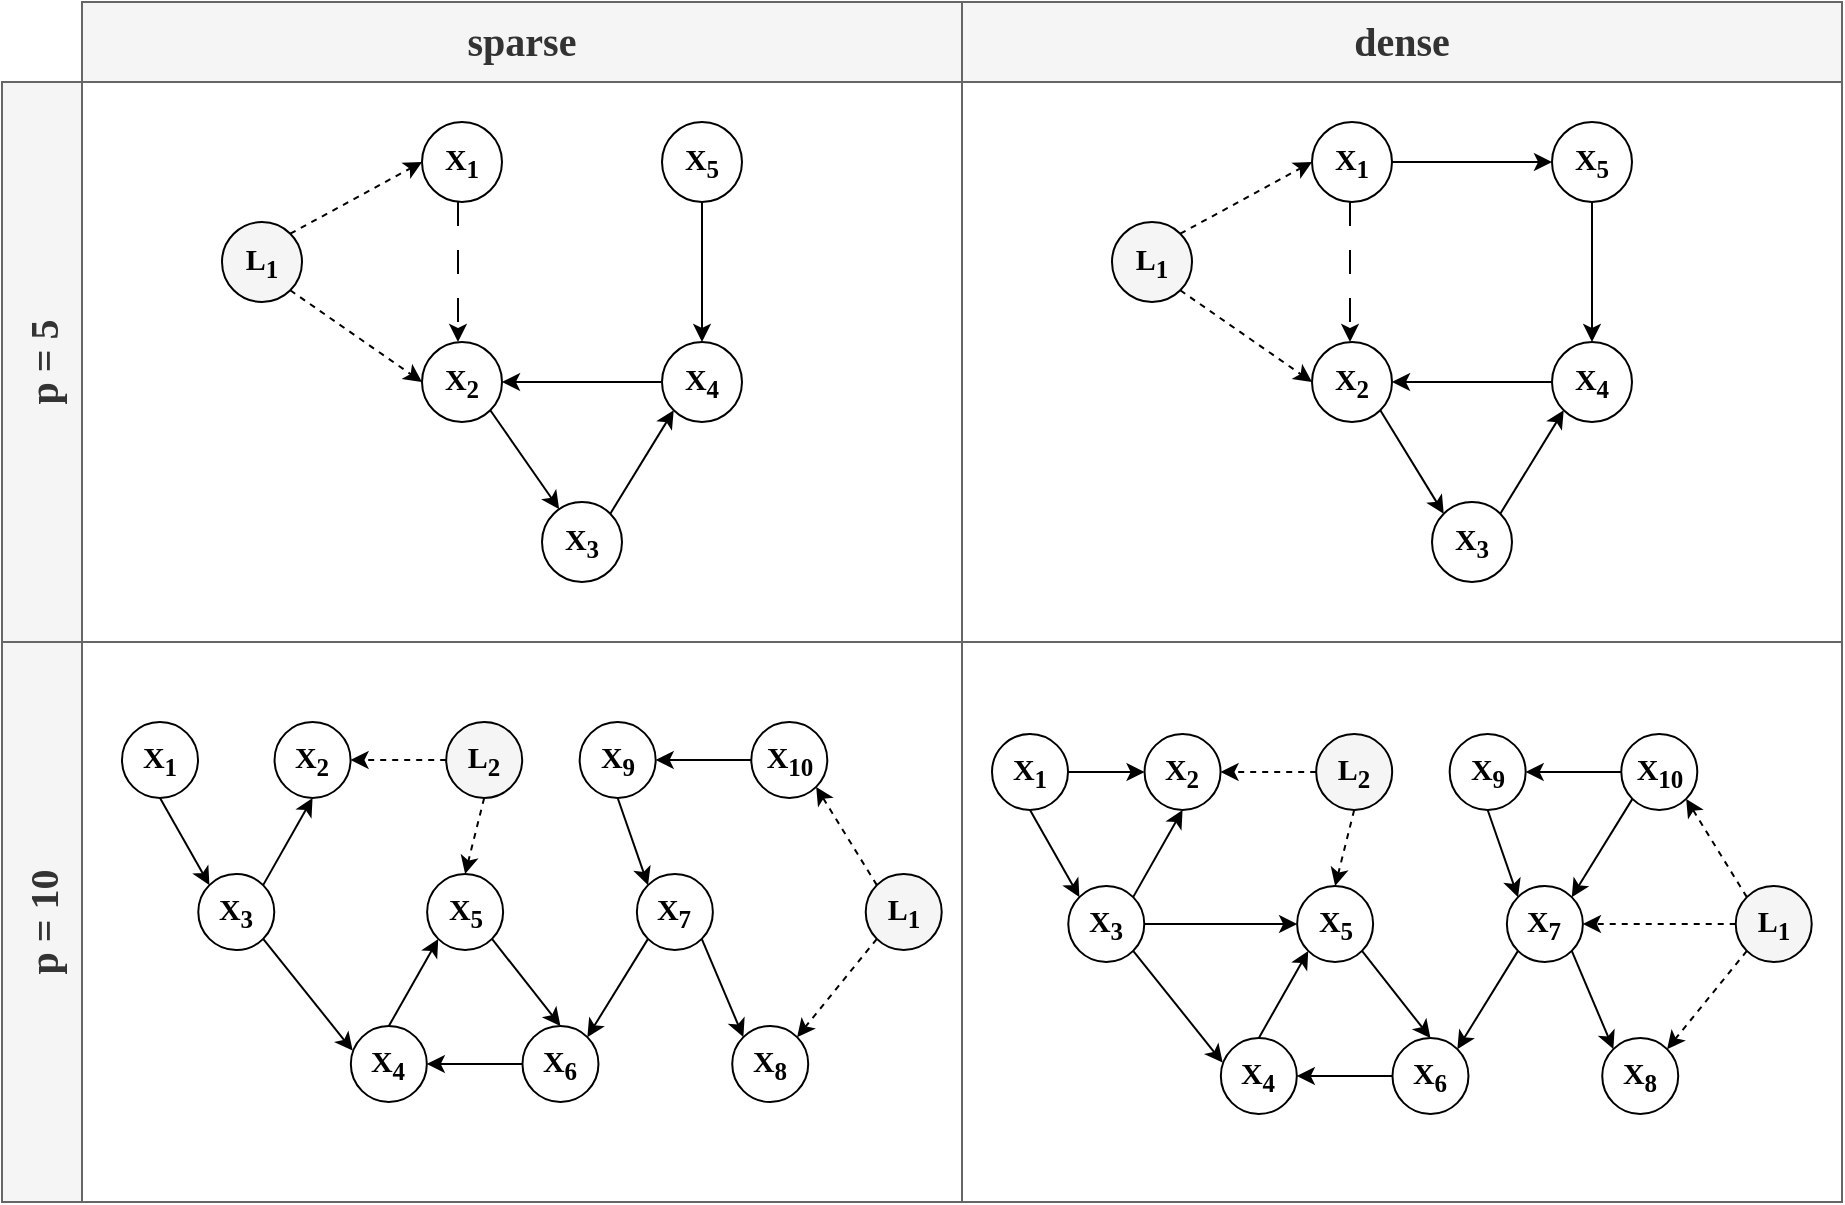 <mxfile version="21.1.8" type="device">
  <diagram id="3B03XYDXIa48sdE2aLpk" name="Page-1">
    <mxGraphModel dx="1004" dy="598" grid="1" gridSize="10" guides="1" tooltips="1" connect="1" arrows="1" fold="1" page="1" pageScale="1" pageWidth="1100" pageHeight="850" math="0" shadow="0">
      <root>
        <mxCell id="0" />
        <mxCell id="1" parent="0" />
        <mxCell id="KbIthd3pQMy6zMNx4K4I-1" value="&lt;font face=&quot;Times New Roman&quot; style=&quot;font-size: 20px;&quot;&gt;p = 5&lt;/font&gt;" style="swimlane;horizontal=0;whiteSpace=wrap;html=1;startSize=40;fillColor=#f5f5f5;fontColor=#333333;strokeColor=#666666;" parent="1" vertex="1">
          <mxGeometry x="200" y="40" width="920" height="280" as="geometry" />
        </mxCell>
        <mxCell id="KbIthd3pQMy6zMNx4K4I-2" value="&lt;font face=&quot;Times New Roman&quot; style=&quot;font-size: 20px;&quot;&gt;p = 10&lt;/font&gt;" style="swimlane;horizontal=0;whiteSpace=wrap;html=1;startSize=40;fillColor=#f5f5f5;fontColor=#333333;strokeColor=#666666;" parent="1" vertex="1">
          <mxGeometry x="200" y="320" width="920" height="280" as="geometry" />
        </mxCell>
        <mxCell id="KbIthd3pQMy6zMNx4K4I-3" value="&lt;b style=&quot;border-color: var(--border-color); font-family: Helvetica;&quot;&gt;&lt;font style=&quot;border-color: var(--border-color); font-size: 20px;&quot; face=&quot;Times New Roman&quot;&gt;sparse&lt;/font&gt;&lt;/b&gt;" style="swimlane;whiteSpace=wrap;html=1;fontFamily=Times New Roman;fontSize=17;startSize=40;fillColor=#f5f5f5;fontColor=#333333;strokeColor=#666666;" parent="1" vertex="1">
          <mxGeometry x="240" width="440" height="600" as="geometry" />
        </mxCell>
        <mxCell id="ARjCUjGzddFHNbugClma-74" value="" style="group" parent="KbIthd3pQMy6zMNx4K4I-3" vertex="1" connectable="0">
          <mxGeometry x="70" y="60" width="260" height="210" as="geometry" />
        </mxCell>
        <mxCell id="ARjCUjGzddFHNbugClma-1" value="" style="group;direction=east;" parent="ARjCUjGzddFHNbugClma-74" vertex="1" connectable="0">
          <mxGeometry x="40" y="50" width="220" height="160" as="geometry" />
        </mxCell>
        <mxCell id="ARjCUjGzddFHNbugClma-4" value="&lt;b style=&quot;font-size: 15px;&quot;&gt;&lt;font style=&quot;font-size: 15px;&quot; face=&quot;Times New Roman&quot;&gt;X&lt;span style=&quot;&quot;&gt;&lt;sub&gt;2&lt;/sub&gt;&lt;/span&gt;&lt;/font&gt;&lt;/b&gt;" style="ellipse;whiteSpace=wrap;html=1;aspect=fixed;direction=east;" parent="ARjCUjGzddFHNbugClma-1" vertex="1">
          <mxGeometry x="60" y="60" width="40" height="40" as="geometry" />
        </mxCell>
        <mxCell id="ARjCUjGzddFHNbugClma-5" value="&lt;b style=&quot;font-size: 15px;&quot;&gt;&lt;font style=&quot;font-size: 15px;&quot; face=&quot;Times New Roman&quot;&gt;X&lt;span style=&quot;&quot;&gt;&lt;sub&gt;4&lt;/sub&gt;&lt;/span&gt;&lt;/font&gt;&lt;/b&gt;" style="ellipse;whiteSpace=wrap;html=1;aspect=fixed;direction=east;" parent="ARjCUjGzddFHNbugClma-1" vertex="1">
          <mxGeometry x="180" y="60" width="40" height="40" as="geometry" />
        </mxCell>
        <mxCell id="ARjCUjGzddFHNbugClma-6" value="&lt;b style=&quot;font-size: 15px;&quot;&gt;&lt;font style=&quot;font-size: 15px;&quot; face=&quot;Times New Roman&quot;&gt;X&lt;span style=&quot;&quot;&gt;&lt;sub&gt;3&lt;/sub&gt;&lt;/span&gt;&lt;/font&gt;&lt;/b&gt;" style="ellipse;whiteSpace=wrap;html=1;aspect=fixed;direction=east;" parent="ARjCUjGzddFHNbugClma-1" vertex="1">
          <mxGeometry x="120" y="140" width="40" height="40" as="geometry" />
        </mxCell>
        <mxCell id="ARjCUjGzddFHNbugClma-8" value="" style="endArrow=classic;html=1;rounded=0;exitX=1;exitY=0;exitDx=0;exitDy=0;entryX=0;entryY=1;entryDx=0;entryDy=0;" parent="ARjCUjGzddFHNbugClma-1" source="ARjCUjGzddFHNbugClma-6" target="ARjCUjGzddFHNbugClma-5" edge="1">
          <mxGeometry width="50" height="50" relative="1" as="geometry">
            <mxPoint x="220" y="160" as="sourcePoint" />
            <mxPoint x="270" y="110" as="targetPoint" />
          </mxGeometry>
        </mxCell>
        <mxCell id="ARjCUjGzddFHNbugClma-9" value="" style="endArrow=classic;html=1;rounded=0;exitX=1;exitY=1;exitDx=0;exitDy=0;" parent="ARjCUjGzddFHNbugClma-1" source="ARjCUjGzddFHNbugClma-4" target="ARjCUjGzddFHNbugClma-6" edge="1">
          <mxGeometry width="50" height="50" relative="1" as="geometry">
            <mxPoint x="140" y="120" as="sourcePoint" />
            <mxPoint x="270" y="110" as="targetPoint" />
          </mxGeometry>
        </mxCell>
        <mxCell id="ARjCUjGzddFHNbugClma-10" value="" style="endArrow=classic;html=1;rounded=0;exitX=0;exitY=0.5;exitDx=0;exitDy=0;entryX=1;entryY=0.5;entryDx=0;entryDy=0;" parent="ARjCUjGzddFHNbugClma-1" source="ARjCUjGzddFHNbugClma-5" target="ARjCUjGzddFHNbugClma-4" edge="1">
          <mxGeometry width="50" height="50" relative="1" as="geometry">
            <mxPoint x="230" y="160" as="sourcePoint" />
            <mxPoint x="280" y="110" as="targetPoint" />
          </mxGeometry>
        </mxCell>
        <mxCell id="ARjCUjGzddFHNbugClma-13" value="&lt;font style=&quot;font-size: 15px;&quot; face=&quot;Times New Roman&quot; color=&quot;#000000&quot;&gt;&lt;b&gt;L&lt;sub&gt;1&lt;/sub&gt;&lt;/b&gt;&lt;/font&gt;" style="ellipse;whiteSpace=wrap;html=1;aspect=fixed;fillColor=#f5f5f5;fontColor=#333333;strokeColor=#000000;direction=east;" parent="ARjCUjGzddFHNbugClma-74" vertex="1">
          <mxGeometry y="50" width="40" height="40" as="geometry" />
        </mxCell>
        <mxCell id="ARjCUjGzddFHNbugClma-14" value="" style="endArrow=classic;html=1;rounded=0;exitX=1;exitY=0;exitDx=0;exitDy=0;strokeColor=#000000;dashed=1;entryX=0;entryY=0.5;entryDx=0;entryDy=0;" parent="ARjCUjGzddFHNbugClma-74" source="ARjCUjGzddFHNbugClma-13" target="ARjCUjGzddFHNbugClma-2" edge="1">
          <mxGeometry width="50" height="50" relative="1" as="geometry">
            <mxPoint x="430" y="340" as="sourcePoint" />
            <mxPoint x="80" y="100" as="targetPoint" />
          </mxGeometry>
        </mxCell>
        <mxCell id="ARjCUjGzddFHNbugClma-15" value="" style="endArrow=classic;html=1;rounded=0;exitX=1;exitY=1;exitDx=0;exitDy=0;strokeColor=#000000;dashed=1;entryX=0;entryY=0.5;entryDx=0;entryDy=0;" parent="ARjCUjGzddFHNbugClma-74" source="ARjCUjGzddFHNbugClma-13" target="ARjCUjGzddFHNbugClma-4" edge="1">
          <mxGeometry width="50" height="50" relative="1" as="geometry">
            <mxPoint x="90" y="190" as="sourcePoint" />
            <mxPoint x="180" y="200" as="targetPoint" />
          </mxGeometry>
        </mxCell>
        <mxCell id="ARjCUjGzddFHNbugClma-3" value="&lt;b style=&quot;font-size: 15px;&quot;&gt;&lt;font style=&quot;font-size: 15px;&quot; face=&quot;Times New Roman&quot;&gt;X&lt;span style=&quot;&quot;&gt;&lt;sub&gt;5&lt;/sub&gt;&lt;/span&gt;&lt;/font&gt;&lt;/b&gt;" style="ellipse;whiteSpace=wrap;html=1;aspect=fixed;direction=east;" parent="ARjCUjGzddFHNbugClma-74" vertex="1">
          <mxGeometry x="220" width="40" height="40" as="geometry" />
        </mxCell>
        <mxCell id="ARjCUjGzddFHNbugClma-11" value="" style="endArrow=classic;html=1;rounded=0;exitX=0.5;exitY=1;exitDx=0;exitDy=0;entryX=0.5;entryY=0;entryDx=0;entryDy=0;" parent="ARjCUjGzddFHNbugClma-74" source="ARjCUjGzddFHNbugClma-3" target="ARjCUjGzddFHNbugClma-5" edge="1">
          <mxGeometry width="50" height="50" relative="1" as="geometry">
            <mxPoint x="270" y="210" as="sourcePoint" />
            <mxPoint x="320" y="160" as="targetPoint" />
          </mxGeometry>
        </mxCell>
        <mxCell id="ARjCUjGzddFHNbugClma-2" value="&lt;b style=&quot;font-size: 15px;&quot;&gt;&lt;font style=&quot;font-size: 15px;&quot; face=&quot;Times New Roman&quot;&gt;X&lt;sub&gt;1&lt;/sub&gt;&lt;/font&gt;&lt;/b&gt;" style="ellipse;whiteSpace=wrap;html=1;aspect=fixed;direction=east;" parent="ARjCUjGzddFHNbugClma-74" vertex="1">
          <mxGeometry x="100" width="40" height="40" as="geometry" />
        </mxCell>
        <mxCell id="VlsjXs8myiMY3NLYp2yQ-6" value="" style="endArrow=classic;html=1;rounded=0;exitX=0.5;exitY=1;exitDx=0;exitDy=0;entryX=0.5;entryY=0;entryDx=0;entryDy=0;strokeColor=#000000;dashed=1;dashPattern=12 12;" parent="ARjCUjGzddFHNbugClma-74" edge="1">
          <mxGeometry width="50" height="50" relative="1" as="geometry">
            <mxPoint x="118" y="40" as="sourcePoint" />
            <mxPoint x="118" y="110" as="targetPoint" />
          </mxGeometry>
        </mxCell>
        <mxCell id="AcIeWgYr6pf9MUw3DJko-64" value="" style="group" parent="KbIthd3pQMy6zMNx4K4I-3" vertex="1" connectable="0">
          <mxGeometry x="20" y="360" width="410" height="190" as="geometry" />
        </mxCell>
        <mxCell id="AcIeWgYr6pf9MUw3DJko-65" value="&lt;font face=&quot;Times New Roman&quot; color=&quot;#000000&quot; style=&quot;font-size: 15px;&quot;&gt;&lt;b&gt;L&lt;sub&gt;1&lt;/sub&gt;&lt;/b&gt;&lt;/font&gt;" style="ellipse;whiteSpace=wrap;html=1;aspect=fixed;fillColor=#f5f5f5;fontColor=#333333;strokeColor=#000000;" parent="AcIeWgYr6pf9MUw3DJko-64" vertex="1">
          <mxGeometry x="371.86" y="76" width="38" height="38" as="geometry" />
        </mxCell>
        <mxCell id="AcIeWgYr6pf9MUw3DJko-66" value="" style="endArrow=classic;html=1;rounded=0;exitX=0;exitY=0;exitDx=0;exitDy=0;strokeColor=#000000;dashed=1;entryX=1;entryY=1;entryDx=0;entryDy=0;" parent="AcIeWgYr6pf9MUw3DJko-64" source="AcIeWgYr6pf9MUw3DJko-65" target="AcIeWgYr6pf9MUw3DJko-77" edge="1">
          <mxGeometry width="50" height="50" relative="1" as="geometry">
            <mxPoint x="686.512" y="204.25" as="sourcePoint" />
            <mxPoint x="276.512" y="19" as="targetPoint" />
          </mxGeometry>
        </mxCell>
        <mxCell id="AcIeWgYr6pf9MUw3DJko-67" value="" style="endArrow=classic;html=1;rounded=0;exitX=0;exitY=1;exitDx=0;exitDy=0;strokeColor=#000000;dashed=1;entryX=1;entryY=0;entryDx=0;entryDy=0;" parent="AcIeWgYr6pf9MUw3DJko-64" source="AcIeWgYr6pf9MUw3DJko-65" target="AcIeWgYr6pf9MUw3DJko-78" edge="1">
          <mxGeometry width="50" height="50" relative="1" as="geometry">
            <mxPoint x="362.326" y="61.75" as="sourcePoint" />
            <mxPoint x="448.14" y="71.25" as="targetPoint" />
          </mxGeometry>
        </mxCell>
        <mxCell id="AcIeWgYr6pf9MUw3DJko-68" value="&lt;font face=&quot;Times New Roman&quot; style=&quot;font-size: 15px;&quot;&gt;&lt;b&gt;X&lt;sub&gt;1&lt;/sub&gt;&lt;/b&gt;&lt;/font&gt;" style="ellipse;whiteSpace=wrap;html=1;aspect=fixed;" parent="AcIeWgYr6pf9MUw3DJko-64" vertex="1">
          <mxGeometry width="38" height="38" as="geometry" />
        </mxCell>
        <mxCell id="AcIeWgYr6pf9MUw3DJko-69" value="&lt;font face=&quot;Times New Roman&quot; style=&quot;font-size: 15px;&quot;&gt;&lt;b&gt;X&lt;sub&gt;2&lt;/sub&gt;&lt;/b&gt;&lt;/font&gt;" style="ellipse;whiteSpace=wrap;html=1;aspect=fixed;" parent="AcIeWgYr6pf9MUw3DJko-64" vertex="1">
          <mxGeometry x="76.279" width="38" height="38" as="geometry" />
        </mxCell>
        <mxCell id="AcIeWgYr6pf9MUw3DJko-71" value="&lt;font face=&quot;Times New Roman&quot; style=&quot;font-size: 15px;&quot;&gt;&lt;b&gt;X&lt;sub&gt;3&lt;/sub&gt;&lt;/b&gt;&lt;/font&gt;" style="ellipse;whiteSpace=wrap;html=1;aspect=fixed;" parent="AcIeWgYr6pf9MUw3DJko-64" vertex="1">
          <mxGeometry x="38.14" y="76" width="38" height="38" as="geometry" />
        </mxCell>
        <mxCell id="AcIeWgYr6pf9MUw3DJko-72" value="&lt;font face=&quot;Times New Roman&quot; style=&quot;font-size: 15px;&quot;&gt;&lt;b&gt;X&lt;sub&gt;4&lt;/sub&gt;&lt;/b&gt;&lt;/font&gt;" style="ellipse;whiteSpace=wrap;html=1;aspect=fixed;" parent="AcIeWgYr6pf9MUw3DJko-64" vertex="1">
          <mxGeometry x="114.419" y="152" width="38" height="38" as="geometry" />
        </mxCell>
        <mxCell id="AcIeWgYr6pf9MUw3DJko-73" value="&lt;font face=&quot;Times New Roman&quot; style=&quot;font-size: 15px;&quot;&gt;&lt;b&gt;X&lt;sub&gt;5&lt;/sub&gt;&lt;/b&gt;&lt;/font&gt;" style="ellipse;whiteSpace=wrap;html=1;aspect=fixed;" parent="AcIeWgYr6pf9MUw3DJko-64" vertex="1">
          <mxGeometry x="152.558" y="76" width="38" height="38" as="geometry" />
        </mxCell>
        <mxCell id="AcIeWgYr6pf9MUw3DJko-74" value="&lt;font face=&quot;Times New Roman&quot; style=&quot;font-size: 15px;&quot;&gt;&lt;b&gt;X&lt;sub&gt;6&lt;/sub&gt;&lt;/b&gt;&lt;/font&gt;" style="ellipse;whiteSpace=wrap;html=1;aspect=fixed;" parent="AcIeWgYr6pf9MUw3DJko-64" vertex="1">
          <mxGeometry x="200.233" y="152" width="38" height="38" as="geometry" />
        </mxCell>
        <mxCell id="AcIeWgYr6pf9MUw3DJko-75" value="&lt;font face=&quot;Times New Roman&quot; style=&quot;font-size: 15px;&quot;&gt;&lt;b&gt;X&lt;sub&gt;7&lt;/sub&gt;&lt;/b&gt;&lt;/font&gt;" style="ellipse;whiteSpace=wrap;html=1;aspect=fixed;" parent="AcIeWgYr6pf9MUw3DJko-64" vertex="1">
          <mxGeometry x="257.442" y="76" width="38" height="38" as="geometry" />
        </mxCell>
        <mxCell id="AcIeWgYr6pf9MUw3DJko-76" value="&lt;font face=&quot;Times New Roman&quot; style=&quot;font-size: 15px;&quot;&gt;&lt;b&gt;X&lt;sub&gt;9&lt;/sub&gt;&lt;/b&gt;&lt;/font&gt;" style="ellipse;whiteSpace=wrap;html=1;aspect=fixed;" parent="AcIeWgYr6pf9MUw3DJko-64" vertex="1">
          <mxGeometry x="228.837" width="38" height="38" as="geometry" />
        </mxCell>
        <mxCell id="AcIeWgYr6pf9MUw3DJko-77" value="&lt;font face=&quot;Times New Roman&quot; style=&quot;font-size: 15px;&quot;&gt;&lt;b&gt;X&lt;sub&gt;10&lt;/sub&gt;&lt;/b&gt;&lt;/font&gt;" style="ellipse;whiteSpace=wrap;html=1;aspect=fixed;" parent="AcIeWgYr6pf9MUw3DJko-64" vertex="1">
          <mxGeometry x="314.651" width="38" height="38" as="geometry" />
        </mxCell>
        <mxCell id="AcIeWgYr6pf9MUw3DJko-78" value="&lt;font face=&quot;Times New Roman&quot; style=&quot;font-size: 15px;&quot;&gt;&lt;b&gt;X&lt;sub&gt;8&lt;/sub&gt;&lt;/b&gt;&lt;/font&gt;" style="ellipse;whiteSpace=wrap;html=1;aspect=fixed;" parent="AcIeWgYr6pf9MUw3DJko-64" vertex="1">
          <mxGeometry x="305.116" y="152" width="38" height="38" as="geometry" />
        </mxCell>
        <mxCell id="AcIeWgYr6pf9MUw3DJko-79" style="edgeStyle=orthogonalEdgeStyle;rounded=0;orthogonalLoop=1;jettySize=auto;html=1;exitX=1;exitY=0.5;exitDx=0;exitDy=0;entryX=0;entryY=0.5;entryDx=0;entryDy=0;startArrow=classic;startFill=1;endArrow=none;endFill=0;" parent="AcIeWgYr6pf9MUw3DJko-64" source="AcIeWgYr6pf9MUw3DJko-72" target="AcIeWgYr6pf9MUw3DJko-74" edge="1">
          <mxGeometry relative="1" as="geometry" />
        </mxCell>
        <mxCell id="AcIeWgYr6pf9MUw3DJko-80" value="" style="endArrow=classic;html=1;rounded=0;exitX=0.5;exitY=1;exitDx=0;exitDy=0;entryX=0;entryY=0;entryDx=0;entryDy=0;" parent="AcIeWgYr6pf9MUw3DJko-64" source="AcIeWgYr6pf9MUw3DJko-68" target="AcIeWgYr6pf9MUw3DJko-71" edge="1">
          <mxGeometry width="50" height="50" relative="1" as="geometry">
            <mxPoint x="247.907" y="28.5" as="sourcePoint" />
            <mxPoint x="295.581" y="-19" as="targetPoint" />
          </mxGeometry>
        </mxCell>
        <mxCell id="AcIeWgYr6pf9MUw3DJko-81" value="" style="endArrow=none;html=1;rounded=0;exitX=0.5;exitY=1;exitDx=0;exitDy=0;entryX=1;entryY=0;entryDx=0;entryDy=0;startArrow=classic;startFill=1;endFill=0;" parent="AcIeWgYr6pf9MUw3DJko-64" source="AcIeWgYr6pf9MUw3DJko-69" target="AcIeWgYr6pf9MUw3DJko-71" edge="1">
          <mxGeometry width="50" height="50" relative="1" as="geometry">
            <mxPoint x="247.907" y="28.5" as="sourcePoint" />
            <mxPoint x="295.581" y="-19" as="targetPoint" />
          </mxGeometry>
        </mxCell>
        <mxCell id="AcIeWgYr6pf9MUw3DJko-82" value="" style="endArrow=classic;html=1;rounded=0;exitX=0;exitY=1;exitDx=0;exitDy=0;entryX=1;entryY=0;entryDx=0;entryDy=0;" parent="AcIeWgYr6pf9MUw3DJko-64" source="AcIeWgYr6pf9MUw3DJko-75" target="AcIeWgYr6pf9MUw3DJko-74" edge="1">
          <mxGeometry width="50" height="50" relative="1" as="geometry">
            <mxPoint x="209.767" y="28.5" as="sourcePoint" />
            <mxPoint x="257.442" y="-19" as="targetPoint" />
          </mxGeometry>
        </mxCell>
        <mxCell id="AcIeWgYr6pf9MUw3DJko-83" value="" style="endArrow=classic;html=1;rounded=0;exitX=1;exitY=1;exitDx=0;exitDy=0;entryX=0.025;entryY=0.325;entryDx=0;entryDy=0;entryPerimeter=0;" parent="AcIeWgYr6pf9MUw3DJko-64" source="AcIeWgYr6pf9MUw3DJko-71" target="AcIeWgYr6pf9MUw3DJko-72" edge="1">
          <mxGeometry width="50" height="50" relative="1" as="geometry">
            <mxPoint x="209.767" y="28.5" as="sourcePoint" />
            <mxPoint x="257.442" y="-19" as="targetPoint" />
          </mxGeometry>
        </mxCell>
        <mxCell id="AcIeWgYr6pf9MUw3DJko-84" value="" style="endArrow=classic;html=1;rounded=0;fontFamily=Times New Roman;entryX=1;entryY=0.5;entryDx=0;entryDy=0;exitX=0;exitY=0.5;exitDx=0;exitDy=0;" parent="AcIeWgYr6pf9MUw3DJko-64" source="AcIeWgYr6pf9MUw3DJko-77" target="AcIeWgYr6pf9MUw3DJko-76" edge="1">
          <mxGeometry width="50" height="50" relative="1" as="geometry">
            <mxPoint x="395.698" y="-19" as="sourcePoint" />
            <mxPoint x="443.372" y="-66.5" as="targetPoint" />
          </mxGeometry>
        </mxCell>
        <mxCell id="AcIeWgYr6pf9MUw3DJko-85" value="" style="endArrow=classic;html=1;rounded=0;exitX=1;exitY=1;exitDx=0;exitDy=0;entryX=0.5;entryY=0;entryDx=0;entryDy=0;" parent="AcIeWgYr6pf9MUw3DJko-64" source="AcIeWgYr6pf9MUw3DJko-73" target="AcIeWgYr6pf9MUw3DJko-74" edge="1">
          <mxGeometry width="50" height="50" relative="1" as="geometry">
            <mxPoint x="204.047" y="114" as="sourcePoint" />
            <mxPoint x="266.977" y="167.2" as="targetPoint" />
          </mxGeometry>
        </mxCell>
        <mxCell id="AcIeWgYr6pf9MUw3DJko-86" value="" style="endArrow=classic;html=1;rounded=0;exitX=0.5;exitY=0;exitDx=0;exitDy=0;entryX=0;entryY=1;entryDx=0;entryDy=0;" parent="AcIeWgYr6pf9MUw3DJko-64" source="AcIeWgYr6pf9MUw3DJko-72" target="AcIeWgYr6pf9MUw3DJko-73" edge="1">
          <mxGeometry width="50" height="50" relative="1" as="geometry">
            <mxPoint x="89.628" y="136.8" as="sourcePoint" />
            <mxPoint x="152.558" y="190" as="targetPoint" />
          </mxGeometry>
        </mxCell>
        <mxCell id="AcIeWgYr6pf9MUw3DJko-87" value="" style="endArrow=classic;html=1;rounded=0;entryX=0;entryY=0;entryDx=0;entryDy=0;exitX=1;exitY=1;exitDx=0;exitDy=0;" parent="AcIeWgYr6pf9MUw3DJko-64" source="AcIeWgYr6pf9MUw3DJko-75" target="AcIeWgYr6pf9MUw3DJko-78" edge="1">
          <mxGeometry width="50" height="50" relative="1" as="geometry">
            <mxPoint x="295.581" y="114" as="sourcePoint" />
            <mxPoint x="247.907" y="161.5" as="targetPoint" />
          </mxGeometry>
        </mxCell>
        <mxCell id="AcIeWgYr6pf9MUw3DJko-88" value="" style="endArrow=classic;html=1;rounded=0;exitX=0.5;exitY=1;exitDx=0;exitDy=0;entryX=0;entryY=0;entryDx=0;entryDy=0;" parent="AcIeWgYr6pf9MUw3DJko-64" source="AcIeWgYr6pf9MUw3DJko-76" target="AcIeWgYr6pf9MUw3DJko-75" edge="1">
          <mxGeometry width="50" height="50" relative="1" as="geometry">
            <mxPoint x="282.233" y="127.3" as="sourcePoint" />
            <mxPoint x="257.442" y="171" as="targetPoint" />
          </mxGeometry>
        </mxCell>
        <mxCell id="AcIeWgYr6pf9MUw3DJko-90" value="&lt;font face=&quot;Times New Roman&quot; color=&quot;#000000&quot; style=&quot;font-size: 15px;&quot;&gt;&lt;b&gt;L&lt;sub&gt;2&lt;/sub&gt;&lt;/b&gt;&lt;/font&gt;" style="ellipse;whiteSpace=wrap;html=1;aspect=fixed;fillColor=#f5f5f5;fontColor=#333333;strokeColor=#000000;" parent="AcIeWgYr6pf9MUw3DJko-64" vertex="1">
          <mxGeometry x="162.093" width="38" height="38" as="geometry" />
        </mxCell>
        <mxCell id="AcIeWgYr6pf9MUw3DJko-91" value="" style="endArrow=classic;html=1;rounded=0;exitX=0.5;exitY=1;exitDx=0;exitDy=0;strokeColor=#000000;dashed=1;entryX=0.5;entryY=0;entryDx=0;entryDy=0;" parent="AcIeWgYr6pf9MUw3DJko-64" source="AcIeWgYr6pf9MUw3DJko-90" target="AcIeWgYr6pf9MUw3DJko-73" edge="1">
          <mxGeometry width="50" height="50" relative="1" as="geometry">
            <mxPoint x="387.116" y="117.8" as="sourcePoint" />
            <mxPoint x="190.698" y="76" as="targetPoint" />
          </mxGeometry>
        </mxCell>
        <mxCell id="AcIeWgYr6pf9MUw3DJko-92" value="" style="endArrow=classic;html=1;rounded=0;exitX=0;exitY=0.5;exitDx=0;exitDy=0;strokeColor=#000000;dashed=1;entryX=1;entryY=0.5;entryDx=0;entryDy=0;" parent="AcIeWgYr6pf9MUw3DJko-64" source="AcIeWgYr6pf9MUw3DJko-90" target="AcIeWgYr6pf9MUw3DJko-69" edge="1">
          <mxGeometry width="50" height="50" relative="1" as="geometry">
            <mxPoint x="396.651" y="127.3" as="sourcePoint" />
            <mxPoint x="356.605" y="176.7" as="targetPoint" />
          </mxGeometry>
        </mxCell>
        <mxCell id="KbIthd3pQMy6zMNx4K4I-4" value="&lt;b style=&quot;font-family: Helvetica;&quot;&gt;&lt;font style=&quot;font-size: 20px;&quot; face=&quot;Times New Roman&quot;&gt;dense&lt;/font&gt;&lt;/b&gt;" style="swimlane;whiteSpace=wrap;html=1;fontFamily=Times New Roman;fontSize=17;startSize=40;fillColor=#f5f5f5;fontColor=#333333;strokeColor=#666666;" parent="KbIthd3pQMy6zMNx4K4I-3" vertex="1">
          <mxGeometry x="440" width="440" height="600" as="geometry" />
        </mxCell>
        <mxCell id="ARjCUjGzddFHNbugClma-72" value="" style="group" parent="KbIthd3pQMy6zMNx4K4I-4" vertex="1" connectable="0">
          <mxGeometry x="75" y="60" width="260" height="230" as="geometry" />
        </mxCell>
        <mxCell id="ARjCUjGzddFHNbugClma-21" value="" style="group;direction=east;" parent="ARjCUjGzddFHNbugClma-72" vertex="1" connectable="0">
          <mxGeometry x="40" y="50" width="220" height="180" as="geometry" />
        </mxCell>
        <mxCell id="ARjCUjGzddFHNbugClma-22" value="&lt;font face=&quot;Times New Roman&quot; style=&quot;font-size: 15px;&quot;&gt;&lt;b&gt;X&lt;sub&gt;2&lt;/sub&gt;&lt;/b&gt;&lt;/font&gt;" style="ellipse;whiteSpace=wrap;html=1;aspect=fixed;direction=east;" parent="ARjCUjGzddFHNbugClma-21" vertex="1">
          <mxGeometry x="60" y="60" width="40" height="40" as="geometry" />
        </mxCell>
        <mxCell id="ARjCUjGzddFHNbugClma-23" value="&lt;font face=&quot;Times New Roman&quot; style=&quot;font-size: 15px;&quot;&gt;&lt;b&gt;X&lt;sub&gt;4&lt;/sub&gt;&lt;/b&gt;&lt;/font&gt;" style="ellipse;whiteSpace=wrap;html=1;aspect=fixed;direction=east;" parent="ARjCUjGzddFHNbugClma-21" vertex="1">
          <mxGeometry x="180" y="60" width="40" height="40" as="geometry" />
        </mxCell>
        <mxCell id="ARjCUjGzddFHNbugClma-27" value="" style="endArrow=classic;html=1;rounded=0;exitX=0;exitY=0.5;exitDx=0;exitDy=0;entryX=1;entryY=0.5;entryDx=0;entryDy=0;" parent="ARjCUjGzddFHNbugClma-21" source="ARjCUjGzddFHNbugClma-23" target="ARjCUjGzddFHNbugClma-22" edge="1">
          <mxGeometry width="50" height="50" relative="1" as="geometry">
            <mxPoint x="230" y="160" as="sourcePoint" />
            <mxPoint x="280" y="110" as="targetPoint" />
          </mxGeometry>
        </mxCell>
        <mxCell id="ARjCUjGzddFHNbugClma-24" value="&lt;b style=&quot;font-size: 15px;&quot;&gt;&lt;font face=&quot;Times New Roman&quot;&gt;X&lt;span style=&quot;&quot;&gt;&lt;sub&gt;3&lt;/sub&gt;&lt;/span&gt;&lt;/font&gt;&lt;/b&gt;" style="ellipse;whiteSpace=wrap;html=1;aspect=fixed;direction=east;" parent="ARjCUjGzddFHNbugClma-21" vertex="1">
          <mxGeometry x="120" y="140" width="40" height="40" as="geometry" />
        </mxCell>
        <mxCell id="ARjCUjGzddFHNbugClma-26" value="" style="endArrow=classic;html=1;rounded=0;exitX=1;exitY=1;exitDx=0;exitDy=0;entryX=0;entryY=0;entryDx=0;entryDy=0;" parent="ARjCUjGzddFHNbugClma-21" source="ARjCUjGzddFHNbugClma-22" target="ARjCUjGzddFHNbugClma-24" edge="1">
          <mxGeometry width="50" height="50" relative="1" as="geometry">
            <mxPoint x="140" y="120" as="sourcePoint" />
            <mxPoint x="270" y="110" as="targetPoint" />
          </mxGeometry>
        </mxCell>
        <mxCell id="ARjCUjGzddFHNbugClma-25" value="" style="endArrow=classic;html=1;rounded=0;exitX=1;exitY=0;exitDx=0;exitDy=0;entryX=0;entryY=1;entryDx=0;entryDy=0;" parent="ARjCUjGzddFHNbugClma-21" source="ARjCUjGzddFHNbugClma-24" target="ARjCUjGzddFHNbugClma-23" edge="1">
          <mxGeometry width="50" height="50" relative="1" as="geometry">
            <mxPoint x="220" y="160" as="sourcePoint" />
            <mxPoint x="270" y="110" as="targetPoint" />
          </mxGeometry>
        </mxCell>
        <mxCell id="ARjCUjGzddFHNbugClma-28" value="&lt;font style=&quot;font-size: 15px;&quot; face=&quot;Times New Roman&quot; color=&quot;#000000&quot;&gt;&lt;b&gt;L&lt;sub&gt;1&lt;/sub&gt;&lt;/b&gt;&lt;/font&gt;" style="ellipse;whiteSpace=wrap;html=1;aspect=fixed;fillColor=#f5f5f5;fontColor=#333333;strokeColor=#000000;direction=east;" parent="ARjCUjGzddFHNbugClma-72" vertex="1">
          <mxGeometry y="50" width="40" height="40" as="geometry" />
        </mxCell>
        <mxCell id="ARjCUjGzddFHNbugClma-29" value="" style="endArrow=classic;html=1;rounded=0;exitX=1;exitY=0;exitDx=0;exitDy=0;strokeColor=#000000;dashed=1;entryX=0;entryY=0.5;entryDx=0;entryDy=0;" parent="ARjCUjGzddFHNbugClma-72" source="ARjCUjGzddFHNbugClma-28" target="ARjCUjGzddFHNbugClma-33" edge="1">
          <mxGeometry width="50" height="50" relative="1" as="geometry">
            <mxPoint x="430" y="340" as="sourcePoint" />
            <mxPoint x="80" y="100" as="targetPoint" />
          </mxGeometry>
        </mxCell>
        <mxCell id="ARjCUjGzddFHNbugClma-30" value="" style="endArrow=classic;html=1;rounded=0;exitX=1;exitY=1;exitDx=0;exitDy=0;strokeColor=#000000;dashed=1;entryX=0;entryY=0.5;entryDx=0;entryDy=0;" parent="ARjCUjGzddFHNbugClma-72" source="ARjCUjGzddFHNbugClma-28" target="ARjCUjGzddFHNbugClma-22" edge="1">
          <mxGeometry width="50" height="50" relative="1" as="geometry">
            <mxPoint x="90" y="190" as="sourcePoint" />
            <mxPoint x="180" y="200" as="targetPoint" />
          </mxGeometry>
        </mxCell>
        <mxCell id="ARjCUjGzddFHNbugClma-31" value="&lt;font face=&quot;Times New Roman&quot; style=&quot;font-size: 15px;&quot;&gt;&lt;b&gt;X&lt;sub&gt;5&lt;/sub&gt;&lt;/b&gt;&lt;/font&gt;" style="ellipse;whiteSpace=wrap;html=1;aspect=fixed;direction=east;" parent="ARjCUjGzddFHNbugClma-72" vertex="1">
          <mxGeometry x="220" width="40" height="40" as="geometry" />
        </mxCell>
        <mxCell id="ARjCUjGzddFHNbugClma-32" value="" style="endArrow=classic;html=1;rounded=0;exitX=0.5;exitY=1;exitDx=0;exitDy=0;entryX=0.5;entryY=0;entryDx=0;entryDy=0;" parent="ARjCUjGzddFHNbugClma-72" source="ARjCUjGzddFHNbugClma-31" target="ARjCUjGzddFHNbugClma-23" edge="1">
          <mxGeometry width="50" height="50" relative="1" as="geometry">
            <mxPoint x="270" y="210" as="sourcePoint" />
            <mxPoint x="320" y="160" as="targetPoint" />
          </mxGeometry>
        </mxCell>
        <mxCell id="ARjCUjGzddFHNbugClma-35" style="edgeStyle=orthogonalEdgeStyle;rounded=0;orthogonalLoop=1;jettySize=auto;html=1;exitX=1;exitY=0.5;exitDx=0;exitDy=0;entryX=0;entryY=0.5;entryDx=0;entryDy=0;fontFamily=Times New Roman;" parent="ARjCUjGzddFHNbugClma-72" source="ARjCUjGzddFHNbugClma-33" target="ARjCUjGzddFHNbugClma-31" edge="1">
          <mxGeometry relative="1" as="geometry" />
        </mxCell>
        <mxCell id="ARjCUjGzddFHNbugClma-33" value="&lt;font face=&quot;Times New Roman&quot; style=&quot;font-size: 15px;&quot;&gt;&lt;b&gt;X&lt;sub&gt;1&lt;/sub&gt;&lt;/b&gt;&lt;/font&gt;" style="ellipse;whiteSpace=wrap;html=1;aspect=fixed;direction=east;" parent="ARjCUjGzddFHNbugClma-72" vertex="1">
          <mxGeometry x="100" width="40" height="40" as="geometry" />
        </mxCell>
        <mxCell id="ARjCUjGzddFHNbugClma-34" value="" style="endArrow=classic;html=1;rounded=0;entryX=0.5;entryY=0;entryDx=0;entryDy=0;exitX=0.5;exitY=1;exitDx=0;exitDy=0;strokeColor=#000000;dashed=1;dashPattern=12 12;" parent="ARjCUjGzddFHNbugClma-72" edge="1">
          <mxGeometry width="50" height="50" relative="1" as="geometry">
            <mxPoint x="119" y="40" as="sourcePoint" />
            <mxPoint x="119" y="110" as="targetPoint" />
          </mxGeometry>
        </mxCell>
        <mxCell id="AcIeWgYr6pf9MUw3DJko-31" value="" style="group" parent="KbIthd3pQMy6zMNx4K4I-4" vertex="1" connectable="0">
          <mxGeometry x="15" y="366" width="410" height="190" as="geometry" />
        </mxCell>
        <mxCell id="AcIeWgYr6pf9MUw3DJko-32" value="&lt;font face=&quot;Times New Roman&quot; color=&quot;#000000&quot; style=&quot;font-size: 15px;&quot;&gt;&lt;b&gt;L&lt;sub&gt;1&lt;/sub&gt;&lt;/b&gt;&lt;/font&gt;" style="ellipse;whiteSpace=wrap;html=1;aspect=fixed;fillColor=#f5f5f5;fontColor=#333333;strokeColor=#000000;" parent="AcIeWgYr6pf9MUw3DJko-31" vertex="1">
          <mxGeometry x="371.86" y="76" width="38" height="38" as="geometry" />
        </mxCell>
        <mxCell id="AcIeWgYr6pf9MUw3DJko-33" value="" style="endArrow=classic;html=1;rounded=0;exitX=0;exitY=0;exitDx=0;exitDy=0;strokeColor=#000000;dashed=1;entryX=1;entryY=1;entryDx=0;entryDy=0;" parent="AcIeWgYr6pf9MUw3DJko-31" source="AcIeWgYr6pf9MUw3DJko-32" target="AcIeWgYr6pf9MUw3DJko-45" edge="1">
          <mxGeometry width="50" height="50" relative="1" as="geometry">
            <mxPoint x="686.512" y="204.25" as="sourcePoint" />
            <mxPoint x="276.512" y="19" as="targetPoint" />
          </mxGeometry>
        </mxCell>
        <mxCell id="AcIeWgYr6pf9MUw3DJko-34" value="" style="endArrow=classic;html=1;rounded=0;exitX=0;exitY=1;exitDx=0;exitDy=0;strokeColor=#000000;dashed=1;entryX=1;entryY=0;entryDx=0;entryDy=0;" parent="AcIeWgYr6pf9MUw3DJko-31" source="AcIeWgYr6pf9MUw3DJko-32" target="AcIeWgYr6pf9MUw3DJko-46" edge="1">
          <mxGeometry width="50" height="50" relative="1" as="geometry">
            <mxPoint x="362.326" y="61.75" as="sourcePoint" />
            <mxPoint x="448.14" y="71.25" as="targetPoint" />
          </mxGeometry>
        </mxCell>
        <mxCell id="AcIeWgYr6pf9MUw3DJko-35" value="&lt;font face=&quot;Times New Roman&quot; style=&quot;font-size: 15px;&quot;&gt;&lt;b&gt;X&lt;sub&gt;1&lt;/sub&gt;&lt;/b&gt;&lt;/font&gt;" style="ellipse;whiteSpace=wrap;html=1;aspect=fixed;" parent="AcIeWgYr6pf9MUw3DJko-31" vertex="1">
          <mxGeometry width="38" height="38" as="geometry" />
        </mxCell>
        <mxCell id="AcIeWgYr6pf9MUw3DJko-36" value="&lt;font face=&quot;Times New Roman&quot; style=&quot;font-size: 15px;&quot;&gt;&lt;b&gt;X&lt;sub&gt;2&lt;/sub&gt;&lt;/b&gt;&lt;/font&gt;" style="ellipse;whiteSpace=wrap;html=1;aspect=fixed;" parent="AcIeWgYr6pf9MUw3DJko-31" vertex="1">
          <mxGeometry x="76.279" width="38" height="38" as="geometry" />
        </mxCell>
        <mxCell id="AcIeWgYr6pf9MUw3DJko-37" style="edgeStyle=orthogonalEdgeStyle;rounded=0;orthogonalLoop=1;jettySize=auto;html=1;exitX=1;exitY=0.5;exitDx=0;exitDy=0;entryX=0;entryY=0.5;entryDx=0;entryDy=0;" parent="AcIeWgYr6pf9MUw3DJko-31" source="AcIeWgYr6pf9MUw3DJko-35" target="AcIeWgYr6pf9MUw3DJko-36" edge="1">
          <mxGeometry relative="1" as="geometry" />
        </mxCell>
        <mxCell id="VlsjXs8myiMY3NLYp2yQ-2" style="edgeStyle=orthogonalEdgeStyle;rounded=0;orthogonalLoop=1;jettySize=auto;html=1;exitX=1;exitY=0.5;exitDx=0;exitDy=0;entryX=0;entryY=0.5;entryDx=0;entryDy=0;" parent="AcIeWgYr6pf9MUw3DJko-31" source="AcIeWgYr6pf9MUw3DJko-38" target="AcIeWgYr6pf9MUw3DJko-40" edge="1">
          <mxGeometry relative="1" as="geometry" />
        </mxCell>
        <mxCell id="AcIeWgYr6pf9MUw3DJko-38" value="&lt;font face=&quot;Times New Roman&quot; style=&quot;font-size: 15px;&quot;&gt;&lt;b&gt;X&lt;sub&gt;3&lt;/sub&gt;&lt;/b&gt;&lt;/font&gt;" style="ellipse;whiteSpace=wrap;html=1;aspect=fixed;" parent="AcIeWgYr6pf9MUw3DJko-31" vertex="1">
          <mxGeometry x="38.14" y="76" width="38" height="38" as="geometry" />
        </mxCell>
        <mxCell id="AcIeWgYr6pf9MUw3DJko-39" value="&lt;font face=&quot;Times New Roman&quot; style=&quot;font-size: 15px;&quot;&gt;&lt;b&gt;X&lt;sub&gt;4&lt;/sub&gt;&lt;/b&gt;&lt;/font&gt;" style="ellipse;whiteSpace=wrap;html=1;aspect=fixed;" parent="AcIeWgYr6pf9MUw3DJko-31" vertex="1">
          <mxGeometry x="114.419" y="152" width="38" height="38" as="geometry" />
        </mxCell>
        <mxCell id="AcIeWgYr6pf9MUw3DJko-40" value="&lt;font face=&quot;Times New Roman&quot; style=&quot;font-size: 15px;&quot;&gt;&lt;b&gt;X&lt;sub&gt;5&lt;/sub&gt;&lt;/b&gt;&lt;/font&gt;" style="ellipse;whiteSpace=wrap;html=1;aspect=fixed;" parent="AcIeWgYr6pf9MUw3DJko-31" vertex="1">
          <mxGeometry x="152.558" y="76" width="38" height="38" as="geometry" />
        </mxCell>
        <mxCell id="AcIeWgYr6pf9MUw3DJko-41" value="&lt;font face=&quot;Times New Roman&quot; style=&quot;font-size: 15px;&quot;&gt;&lt;b&gt;X&lt;sub&gt;6&lt;/sub&gt;&lt;/b&gt;&lt;/font&gt;" style="ellipse;whiteSpace=wrap;html=1;aspect=fixed;" parent="AcIeWgYr6pf9MUw3DJko-31" vertex="1">
          <mxGeometry x="200.233" y="152" width="38" height="38" as="geometry" />
        </mxCell>
        <mxCell id="AcIeWgYr6pf9MUw3DJko-43" value="&lt;font face=&quot;Times New Roman&quot; style=&quot;font-size: 15px;&quot;&gt;&lt;b&gt;X&lt;sub&gt;7&lt;/sub&gt;&lt;/b&gt;&lt;/font&gt;" style="ellipse;whiteSpace=wrap;html=1;aspect=fixed;" parent="AcIeWgYr6pf9MUw3DJko-31" vertex="1">
          <mxGeometry x="257.442" y="76" width="38" height="38" as="geometry" />
        </mxCell>
        <mxCell id="AcIeWgYr6pf9MUw3DJko-44" value="&lt;font face=&quot;Times New Roman&quot; style=&quot;font-size: 15px;&quot;&gt;&lt;b&gt;X&lt;sub&gt;9&lt;/sub&gt;&lt;/b&gt;&lt;/font&gt;" style="ellipse;whiteSpace=wrap;html=1;aspect=fixed;" parent="AcIeWgYr6pf9MUw3DJko-31" vertex="1">
          <mxGeometry x="228.837" width="38" height="38" as="geometry" />
        </mxCell>
        <mxCell id="AcIeWgYr6pf9MUw3DJko-45" value="&lt;font face=&quot;Times New Roman&quot; style=&quot;font-size: 15px;&quot;&gt;&lt;b&gt;X&lt;sub&gt;10&lt;/sub&gt;&lt;/b&gt;&lt;/font&gt;" style="ellipse;whiteSpace=wrap;html=1;aspect=fixed;" parent="AcIeWgYr6pf9MUw3DJko-31" vertex="1">
          <mxGeometry x="314.651" width="38" height="38" as="geometry" />
        </mxCell>
        <mxCell id="AcIeWgYr6pf9MUw3DJko-46" value="&lt;font face=&quot;Times New Roman&quot; style=&quot;font-size: 15px;&quot;&gt;&lt;b&gt;X&lt;sub&gt;8&lt;/sub&gt;&lt;/b&gt;&lt;/font&gt;" style="ellipse;whiteSpace=wrap;html=1;aspect=fixed;" parent="AcIeWgYr6pf9MUw3DJko-31" vertex="1">
          <mxGeometry x="305.116" y="152" width="38" height="38" as="geometry" />
        </mxCell>
        <mxCell id="AcIeWgYr6pf9MUw3DJko-47" style="edgeStyle=orthogonalEdgeStyle;rounded=0;orthogonalLoop=1;jettySize=auto;html=1;exitX=1;exitY=0.5;exitDx=0;exitDy=0;entryX=0;entryY=0.5;entryDx=0;entryDy=0;startArrow=classic;startFill=1;endArrow=none;endFill=0;" parent="AcIeWgYr6pf9MUw3DJko-31" source="AcIeWgYr6pf9MUw3DJko-39" target="AcIeWgYr6pf9MUw3DJko-41" edge="1">
          <mxGeometry relative="1" as="geometry" />
        </mxCell>
        <mxCell id="AcIeWgYr6pf9MUw3DJko-48" value="" style="endArrow=classic;html=1;rounded=0;exitX=0.5;exitY=1;exitDx=0;exitDy=0;entryX=0;entryY=0;entryDx=0;entryDy=0;" parent="AcIeWgYr6pf9MUw3DJko-31" source="AcIeWgYr6pf9MUw3DJko-35" target="AcIeWgYr6pf9MUw3DJko-38" edge="1">
          <mxGeometry width="50" height="50" relative="1" as="geometry">
            <mxPoint x="247.907" y="28.5" as="sourcePoint" />
            <mxPoint x="295.581" y="-19" as="targetPoint" />
          </mxGeometry>
        </mxCell>
        <mxCell id="AcIeWgYr6pf9MUw3DJko-49" value="" style="endArrow=none;html=1;rounded=0;exitX=0.5;exitY=1;exitDx=0;exitDy=0;entryX=1;entryY=0;entryDx=0;entryDy=0;startArrow=classic;startFill=1;endFill=0;" parent="AcIeWgYr6pf9MUw3DJko-31" source="AcIeWgYr6pf9MUw3DJko-36" target="AcIeWgYr6pf9MUw3DJko-38" edge="1">
          <mxGeometry width="50" height="50" relative="1" as="geometry">
            <mxPoint x="247.907" y="28.5" as="sourcePoint" />
            <mxPoint x="295.581" y="-19" as="targetPoint" />
          </mxGeometry>
        </mxCell>
        <mxCell id="AcIeWgYr6pf9MUw3DJko-50" value="" style="endArrow=classic;html=1;rounded=0;exitX=0;exitY=1;exitDx=0;exitDy=0;entryX=1;entryY=0;entryDx=0;entryDy=0;" parent="AcIeWgYr6pf9MUw3DJko-31" source="AcIeWgYr6pf9MUw3DJko-43" target="AcIeWgYr6pf9MUw3DJko-41" edge="1">
          <mxGeometry width="50" height="50" relative="1" as="geometry">
            <mxPoint x="209.767" y="28.5" as="sourcePoint" />
            <mxPoint x="257.442" y="-19" as="targetPoint" />
          </mxGeometry>
        </mxCell>
        <mxCell id="AcIeWgYr6pf9MUw3DJko-51" value="" style="endArrow=classic;html=1;rounded=0;exitX=1;exitY=1;exitDx=0;exitDy=0;entryX=0.025;entryY=0.325;entryDx=0;entryDy=0;entryPerimeter=0;" parent="AcIeWgYr6pf9MUw3DJko-31" source="AcIeWgYr6pf9MUw3DJko-38" target="AcIeWgYr6pf9MUw3DJko-39" edge="1">
          <mxGeometry width="50" height="50" relative="1" as="geometry">
            <mxPoint x="209.767" y="28.5" as="sourcePoint" />
            <mxPoint x="257.442" y="-19" as="targetPoint" />
          </mxGeometry>
        </mxCell>
        <mxCell id="AcIeWgYr6pf9MUw3DJko-52" value="" style="endArrow=classic;html=1;rounded=0;fontFamily=Times New Roman;entryX=1;entryY=0.5;entryDx=0;entryDy=0;exitX=0;exitY=0.5;exitDx=0;exitDy=0;" parent="AcIeWgYr6pf9MUw3DJko-31" source="AcIeWgYr6pf9MUw3DJko-45" target="AcIeWgYr6pf9MUw3DJko-44" edge="1">
          <mxGeometry width="50" height="50" relative="1" as="geometry">
            <mxPoint x="395.698" y="-19" as="sourcePoint" />
            <mxPoint x="443.372" y="-66.5" as="targetPoint" />
          </mxGeometry>
        </mxCell>
        <mxCell id="AcIeWgYr6pf9MUw3DJko-53" value="" style="endArrow=classic;html=1;rounded=0;exitX=1;exitY=1;exitDx=0;exitDy=0;entryX=0.5;entryY=0;entryDx=0;entryDy=0;" parent="AcIeWgYr6pf9MUw3DJko-31" source="AcIeWgYr6pf9MUw3DJko-40" target="AcIeWgYr6pf9MUw3DJko-41" edge="1">
          <mxGeometry width="50" height="50" relative="1" as="geometry">
            <mxPoint x="204.047" y="114" as="sourcePoint" />
            <mxPoint x="266.977" y="167.2" as="targetPoint" />
          </mxGeometry>
        </mxCell>
        <mxCell id="AcIeWgYr6pf9MUw3DJko-54" value="" style="endArrow=classic;html=1;rounded=0;exitX=0.5;exitY=0;exitDx=0;exitDy=0;entryX=0;entryY=1;entryDx=0;entryDy=0;" parent="AcIeWgYr6pf9MUw3DJko-31" source="AcIeWgYr6pf9MUw3DJko-39" target="AcIeWgYr6pf9MUw3DJko-40" edge="1">
          <mxGeometry width="50" height="50" relative="1" as="geometry">
            <mxPoint x="89.628" y="136.8" as="sourcePoint" />
            <mxPoint x="152.558" y="190" as="targetPoint" />
          </mxGeometry>
        </mxCell>
        <mxCell id="AcIeWgYr6pf9MUw3DJko-55" value="" style="endArrow=classic;html=1;rounded=0;entryX=0;entryY=0;entryDx=0;entryDy=0;exitX=1;exitY=1;exitDx=0;exitDy=0;" parent="AcIeWgYr6pf9MUw3DJko-31" source="AcIeWgYr6pf9MUw3DJko-43" target="AcIeWgYr6pf9MUw3DJko-46" edge="1">
          <mxGeometry width="50" height="50" relative="1" as="geometry">
            <mxPoint x="295.581" y="114" as="sourcePoint" />
            <mxPoint x="247.907" y="161.5" as="targetPoint" />
          </mxGeometry>
        </mxCell>
        <mxCell id="AcIeWgYr6pf9MUw3DJko-56" value="" style="endArrow=classic;html=1;rounded=0;exitX=0.5;exitY=1;exitDx=0;exitDy=0;entryX=0;entryY=0;entryDx=0;entryDy=0;" parent="AcIeWgYr6pf9MUw3DJko-31" source="AcIeWgYr6pf9MUw3DJko-44" target="AcIeWgYr6pf9MUw3DJko-43" edge="1">
          <mxGeometry width="50" height="50" relative="1" as="geometry">
            <mxPoint x="282.233" y="127.3" as="sourcePoint" />
            <mxPoint x="257.442" y="171" as="targetPoint" />
          </mxGeometry>
        </mxCell>
        <mxCell id="AcIeWgYr6pf9MUw3DJko-57" value="" style="endArrow=classic;html=1;rounded=0;exitX=0;exitY=0.5;exitDx=0;exitDy=0;strokeColor=#000000;dashed=1;entryX=1;entryY=0.5;entryDx=0;entryDy=0;" parent="AcIeWgYr6pf9MUw3DJko-31" source="AcIeWgYr6pf9MUw3DJko-32" target="AcIeWgYr6pf9MUw3DJko-43" edge="1">
          <mxGeometry width="50" height="50" relative="1" as="geometry">
            <mxPoint x="390.93" y="124.45" as="sourcePoint" />
            <mxPoint x="352.791" y="180.5" as="targetPoint" />
          </mxGeometry>
        </mxCell>
        <mxCell id="AcIeWgYr6pf9MUw3DJko-58" value="&lt;font face=&quot;Times New Roman&quot; color=&quot;#000000&quot; style=&quot;font-size: 15px;&quot;&gt;&lt;b&gt;L&lt;sub&gt;2&lt;/sub&gt;&lt;/b&gt;&lt;/font&gt;" style="ellipse;whiteSpace=wrap;html=1;aspect=fixed;fillColor=#f5f5f5;fontColor=#333333;strokeColor=#000000;" parent="AcIeWgYr6pf9MUw3DJko-31" vertex="1">
          <mxGeometry x="162.093" width="38" height="38" as="geometry" />
        </mxCell>
        <mxCell id="AcIeWgYr6pf9MUw3DJko-59" value="" style="endArrow=classic;html=1;rounded=0;exitX=0.5;exitY=1;exitDx=0;exitDy=0;strokeColor=#000000;dashed=1;entryX=0.5;entryY=0;entryDx=0;entryDy=0;" parent="AcIeWgYr6pf9MUw3DJko-31" source="AcIeWgYr6pf9MUw3DJko-58" target="AcIeWgYr6pf9MUw3DJko-40" edge="1">
          <mxGeometry width="50" height="50" relative="1" as="geometry">
            <mxPoint x="387.116" y="117.8" as="sourcePoint" />
            <mxPoint x="190.698" y="76" as="targetPoint" />
          </mxGeometry>
        </mxCell>
        <mxCell id="AcIeWgYr6pf9MUw3DJko-60" value="" style="endArrow=classic;html=1;rounded=0;exitX=0;exitY=0.5;exitDx=0;exitDy=0;strokeColor=#000000;dashed=1;entryX=1;entryY=0.5;entryDx=0;entryDy=0;" parent="AcIeWgYr6pf9MUw3DJko-31" source="AcIeWgYr6pf9MUw3DJko-58" target="AcIeWgYr6pf9MUw3DJko-36" edge="1">
          <mxGeometry width="50" height="50" relative="1" as="geometry">
            <mxPoint x="396.651" y="127.3" as="sourcePoint" />
            <mxPoint x="356.605" y="176.7" as="targetPoint" />
          </mxGeometry>
        </mxCell>
        <mxCell id="VlsjXs8myiMY3NLYp2yQ-1" value="" style="endArrow=classic;html=1;rounded=0;entryX=1;entryY=0;entryDx=0;entryDy=0;exitX=0;exitY=1;exitDx=0;exitDy=0;" parent="AcIeWgYr6pf9MUw3DJko-31" source="AcIeWgYr6pf9MUw3DJko-45" target="AcIeWgYr6pf9MUw3DJko-43" edge="1">
          <mxGeometry width="50" height="50" relative="1" as="geometry">
            <mxPoint x="55" y="-86" as="sourcePoint" />
            <mxPoint x="105" y="-136" as="targetPoint" />
          </mxGeometry>
        </mxCell>
      </root>
    </mxGraphModel>
  </diagram>
</mxfile>
